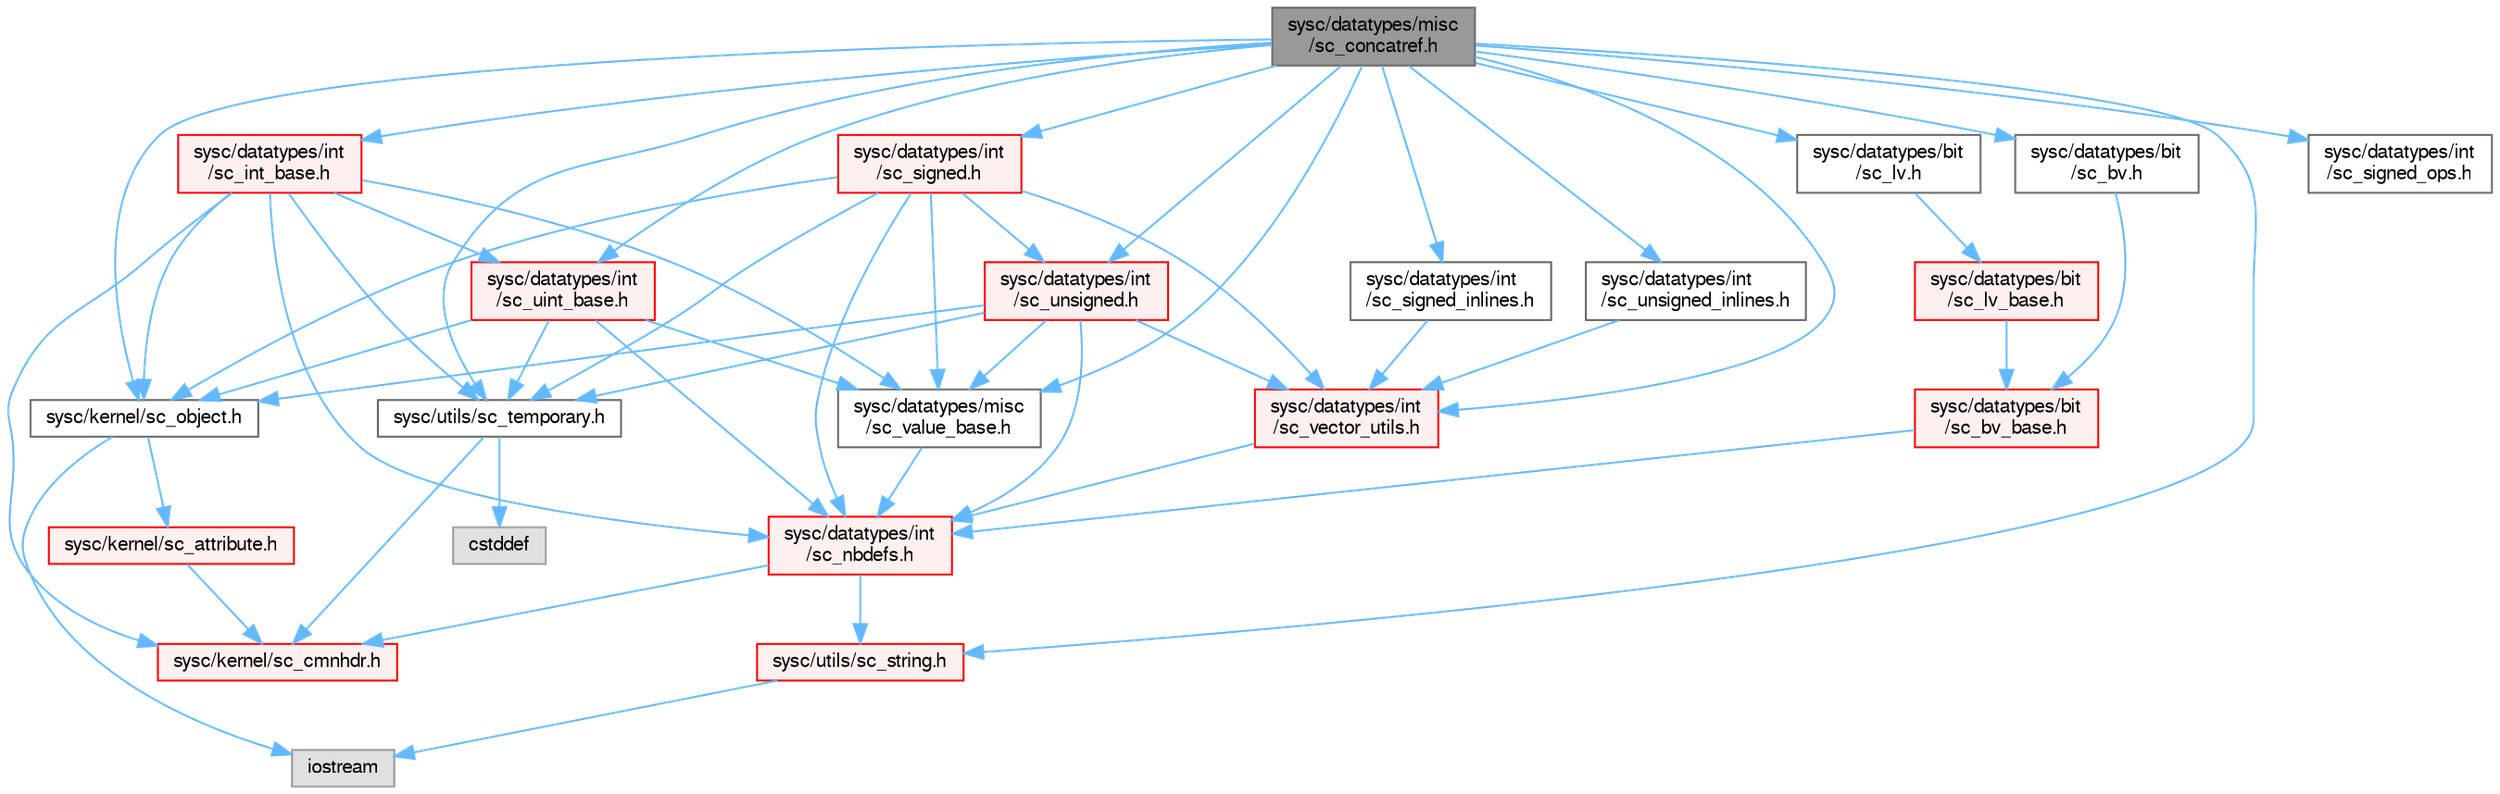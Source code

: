 digraph "sysc/datatypes/misc/sc_concatref.h"
{
 // LATEX_PDF_SIZE
  bgcolor="transparent";
  edge [fontname=FreeSans,fontsize=10,labelfontname=FreeSans,labelfontsize=10];
  node [fontname=FreeSans,fontsize=10,shape=box,height=0.2,width=0.4];
  Node1 [id="Node000001",label="sysc/datatypes/misc\l/sc_concatref.h",height=0.2,width=0.4,color="gray40", fillcolor="grey60", style="filled", fontcolor="black",tooltip=" "];
  Node1 -> Node2 [id="edge1_Node000001_Node000002",color="steelblue1",style="solid",tooltip=" "];
  Node2 [id="Node000002",label="sysc/kernel/sc_object.h",height=0.2,width=0.4,color="grey40", fillcolor="white", style="filled",URL="$a00380.html",tooltip=" "];
  Node2 -> Node3 [id="edge2_Node000002_Node000003",color="steelblue1",style="solid",tooltip=" "];
  Node3 [id="Node000003",label="sysc/kernel/sc_attribute.h",height=0.2,width=0.4,color="red", fillcolor="#FFF0F0", style="filled",URL="$a00449.html",tooltip=" "];
  Node3 -> Node6 [id="edge3_Node000003_Node000006",color="steelblue1",style="solid",tooltip=" "];
  Node6 [id="Node000006",label="sysc/kernel/sc_cmnhdr.h",height=0.2,width=0.4,color="red", fillcolor="#FFF0F0", style="filled",URL="$a00428.html",tooltip=" "];
  Node2 -> Node10 [id="edge4_Node000002_Node000010",color="steelblue1",style="solid",tooltip=" "];
  Node10 [id="Node000010",label="iostream",height=0.2,width=0.4,color="grey60", fillcolor="#E0E0E0", style="filled",tooltip=" "];
  Node1 -> Node11 [id="edge5_Node000001_Node000011",color="steelblue1",style="solid",tooltip=" "];
  Node11 [id="Node000011",label="sysc/datatypes/misc\l/sc_value_base.h",height=0.2,width=0.4,color="grey40", fillcolor="white", style="filled",URL="$a00029.html",tooltip=" "];
  Node11 -> Node12 [id="edge6_Node000011_Node000012",color="steelblue1",style="solid",tooltip=" "];
  Node12 [id="Node000012",label="sysc/datatypes/int\l/sc_nbdefs.h",height=0.2,width=0.4,color="red", fillcolor="#FFF0F0", style="filled",URL="$a00140.html",tooltip=" "];
  Node12 -> Node6 [id="edge7_Node000012_Node000006",color="steelblue1",style="solid",tooltip=" "];
  Node12 -> Node20 [id="edge8_Node000012_Node000020",color="steelblue1",style="solid",tooltip=" "];
  Node20 [id="Node000020",label="sysc/utils/sc_string.h",height=0.2,width=0.4,color="red", fillcolor="#FFF0F0", style="filled",URL="$a00203.html",tooltip=" "];
  Node20 -> Node10 [id="edge9_Node000020_Node000010",color="steelblue1",style="solid",tooltip=" "];
  Node1 -> Node24 [id="edge10_Node000001_Node000024",color="steelblue1",style="solid",tooltip=" "];
  Node24 [id="Node000024",label="sysc/utils/sc_temporary.h",height=0.2,width=0.4,color="grey40", fillcolor="white", style="filled",URL="$a00230.html",tooltip=" "];
  Node24 -> Node6 [id="edge11_Node000024_Node000006",color="steelblue1",style="solid",tooltip=" "];
  Node24 -> Node18 [id="edge12_Node000024_Node000018",color="steelblue1",style="solid",tooltip=" "];
  Node18 [id="Node000018",label="cstddef",height=0.2,width=0.4,color="grey60", fillcolor="#E0E0E0", style="filled",tooltip=" "];
  Node1 -> Node20 [id="edge13_Node000001_Node000020",color="steelblue1",style="solid",tooltip=" "];
  Node1 -> Node25 [id="edge14_Node000001_Node000025",color="steelblue1",style="solid",tooltip=" "];
  Node25 [id="Node000025",label="sysc/datatypes/bit\l/sc_bv.h",height=0.2,width=0.4,color="grey40", fillcolor="white", style="filled",URL="$a00041.html",tooltip=" "];
  Node25 -> Node26 [id="edge15_Node000025_Node000026",color="steelblue1",style="solid",tooltip=" "];
  Node26 [id="Node000026",label="sysc/datatypes/bit\l/sc_bv_base.h",height=0.2,width=0.4,color="red", fillcolor="#FFF0F0", style="filled",URL="$a00053.html",tooltip=" "];
  Node26 -> Node12 [id="edge16_Node000026_Node000012",color="steelblue1",style="solid",tooltip=" "];
  Node1 -> Node69 [id="edge17_Node000001_Node000069",color="steelblue1",style="solid",tooltip=" "];
  Node69 [id="Node000069",label="sysc/datatypes/bit\l/sc_lv.h",height=0.2,width=0.4,color="grey40", fillcolor="white", style="filled",URL="$a00050.html",tooltip=" "];
  Node69 -> Node70 [id="edge18_Node000069_Node000070",color="steelblue1",style="solid",tooltip=" "];
  Node70 [id="Node000070",label="sysc/datatypes/bit\l/sc_lv_base.h",height=0.2,width=0.4,color="red", fillcolor="#FFF0F0", style="filled",URL="$a00044.html",tooltip=" "];
  Node70 -> Node26 [id="edge19_Node000070_Node000026",color="steelblue1",style="solid",tooltip=" "];
  Node1 -> Node63 [id="edge20_Node000001_Node000063",color="steelblue1",style="solid",tooltip=" "];
  Node63 [id="Node000063",label="sysc/datatypes/int\l/sc_int_base.h",height=0.2,width=0.4,color="red", fillcolor="#FFF0F0", style="filled",URL="$a00191.html",tooltip=" "];
  Node63 -> Node6 [id="edge21_Node000063_Node000006",color="steelblue1",style="solid",tooltip=" "];
  Node63 -> Node2 [id="edge22_Node000063_Node000002",color="steelblue1",style="solid",tooltip=" "];
  Node63 -> Node11 [id="edge23_Node000063_Node000011",color="steelblue1",style="solid",tooltip=" "];
  Node63 -> Node12 [id="edge24_Node000063_Node000012",color="steelblue1",style="solid",tooltip=" "];
  Node63 -> Node64 [id="edge25_Node000063_Node000064",color="steelblue1",style="solid",tooltip=" "];
  Node64 [id="Node000064",label="sysc/datatypes/int\l/sc_uint_base.h",height=0.2,width=0.4,color="red", fillcolor="#FFF0F0", style="filled",URL="$a00158.html",tooltip=" "];
  Node64 -> Node2 [id="edge26_Node000064_Node000002",color="steelblue1",style="solid",tooltip=" "];
  Node64 -> Node11 [id="edge27_Node000064_Node000011",color="steelblue1",style="solid",tooltip=" "];
  Node64 -> Node12 [id="edge28_Node000064_Node000012",color="steelblue1",style="solid",tooltip=" "];
  Node64 -> Node24 [id="edge29_Node000064_Node000024",color="steelblue1",style="solid",tooltip=" "];
  Node63 -> Node24 [id="edge30_Node000063_Node000024",color="steelblue1",style="solid",tooltip=" "];
  Node1 -> Node64 [id="edge31_Node000001_Node000064",color="steelblue1",style="solid",tooltip=" "];
  Node1 -> Node30 [id="edge32_Node000001_Node000030",color="steelblue1",style="solid",tooltip=" "];
  Node30 [id="Node000030",label="sysc/datatypes/int\l/sc_signed.h",height=0.2,width=0.4,color="red", fillcolor="#FFF0F0", style="filled",URL="$a00128.html",tooltip=" "];
  Node30 -> Node2 [id="edge33_Node000030_Node000002",color="steelblue1",style="solid",tooltip=" "];
  Node30 -> Node11 [id="edge34_Node000030_Node000011",color="steelblue1",style="solid",tooltip=" "];
  Node30 -> Node24 [id="edge35_Node000030_Node000024",color="steelblue1",style="solid",tooltip=" "];
  Node30 -> Node12 [id="edge36_Node000030_Node000012",color="steelblue1",style="solid",tooltip=" "];
  Node30 -> Node59 [id="edge37_Node000030_Node000059",color="steelblue1",style="solid",tooltip=" "];
  Node59 [id="Node000059",label="sysc/datatypes/int\l/sc_vector_utils.h",height=0.2,width=0.4,color="red", fillcolor="#FFF0F0", style="filled",URL="$a00167.html",tooltip=" "];
  Node59 -> Node12 [id="edge38_Node000059_Node000012",color="steelblue1",style="solid",tooltip=" "];
  Node30 -> Node60 [id="edge39_Node000030_Node000060",color="steelblue1",style="solid",tooltip=" "];
  Node60 [id="Node000060",label="sysc/datatypes/int\l/sc_unsigned.h",height=0.2,width=0.4,color="red", fillcolor="#FFF0F0", style="filled",URL="$a00176.html",tooltip=" "];
  Node60 -> Node2 [id="edge40_Node000060_Node000002",color="steelblue1",style="solid",tooltip=" "];
  Node60 -> Node11 [id="edge41_Node000060_Node000011",color="steelblue1",style="solid",tooltip=" "];
  Node60 -> Node24 [id="edge42_Node000060_Node000024",color="steelblue1",style="solid",tooltip=" "];
  Node60 -> Node12 [id="edge43_Node000060_Node000012",color="steelblue1",style="solid",tooltip=" "];
  Node60 -> Node59 [id="edge44_Node000060_Node000059",color="steelblue1",style="solid",tooltip=" "];
  Node1 -> Node60 [id="edge45_Node000001_Node000060",color="steelblue1",style="solid",tooltip=" "];
  Node1 -> Node59 [id="edge46_Node000001_Node000059",color="steelblue1",style="solid",tooltip=" "];
  Node1 -> Node71 [id="edge47_Node000001_Node000071",color="steelblue1",style="solid",tooltip=" "];
  Node71 [id="Node000071",label="sysc/datatypes/int\l/sc_signed_inlines.h",height=0.2,width=0.4,color="grey40", fillcolor="white", style="filled",URL="$a00182.html",tooltip=" "];
  Node71 -> Node59 [id="edge48_Node000071_Node000059",color="steelblue1",style="solid",tooltip=" "];
  Node1 -> Node72 [id="edge49_Node000001_Node000072",color="steelblue1",style="solid",tooltip=" "];
  Node72 [id="Node000072",label="sysc/datatypes/int\l/sc_unsigned_inlines.h",height=0.2,width=0.4,color="grey40", fillcolor="white", style="filled",URL="$a00188.html",tooltip=" "];
  Node72 -> Node59 [id="edge50_Node000072_Node000059",color="steelblue1",style="solid",tooltip=" "];
  Node1 -> Node73 [id="edge51_Node000001_Node000073",color="steelblue1",style="solid",tooltip=" "];
  Node73 [id="Node000073",label="sysc/datatypes/int\l/sc_signed_ops.h",height=0.2,width=0.4,color="grey40", fillcolor="white", style="filled",URL="$a00170.html",tooltip=" "];
}
